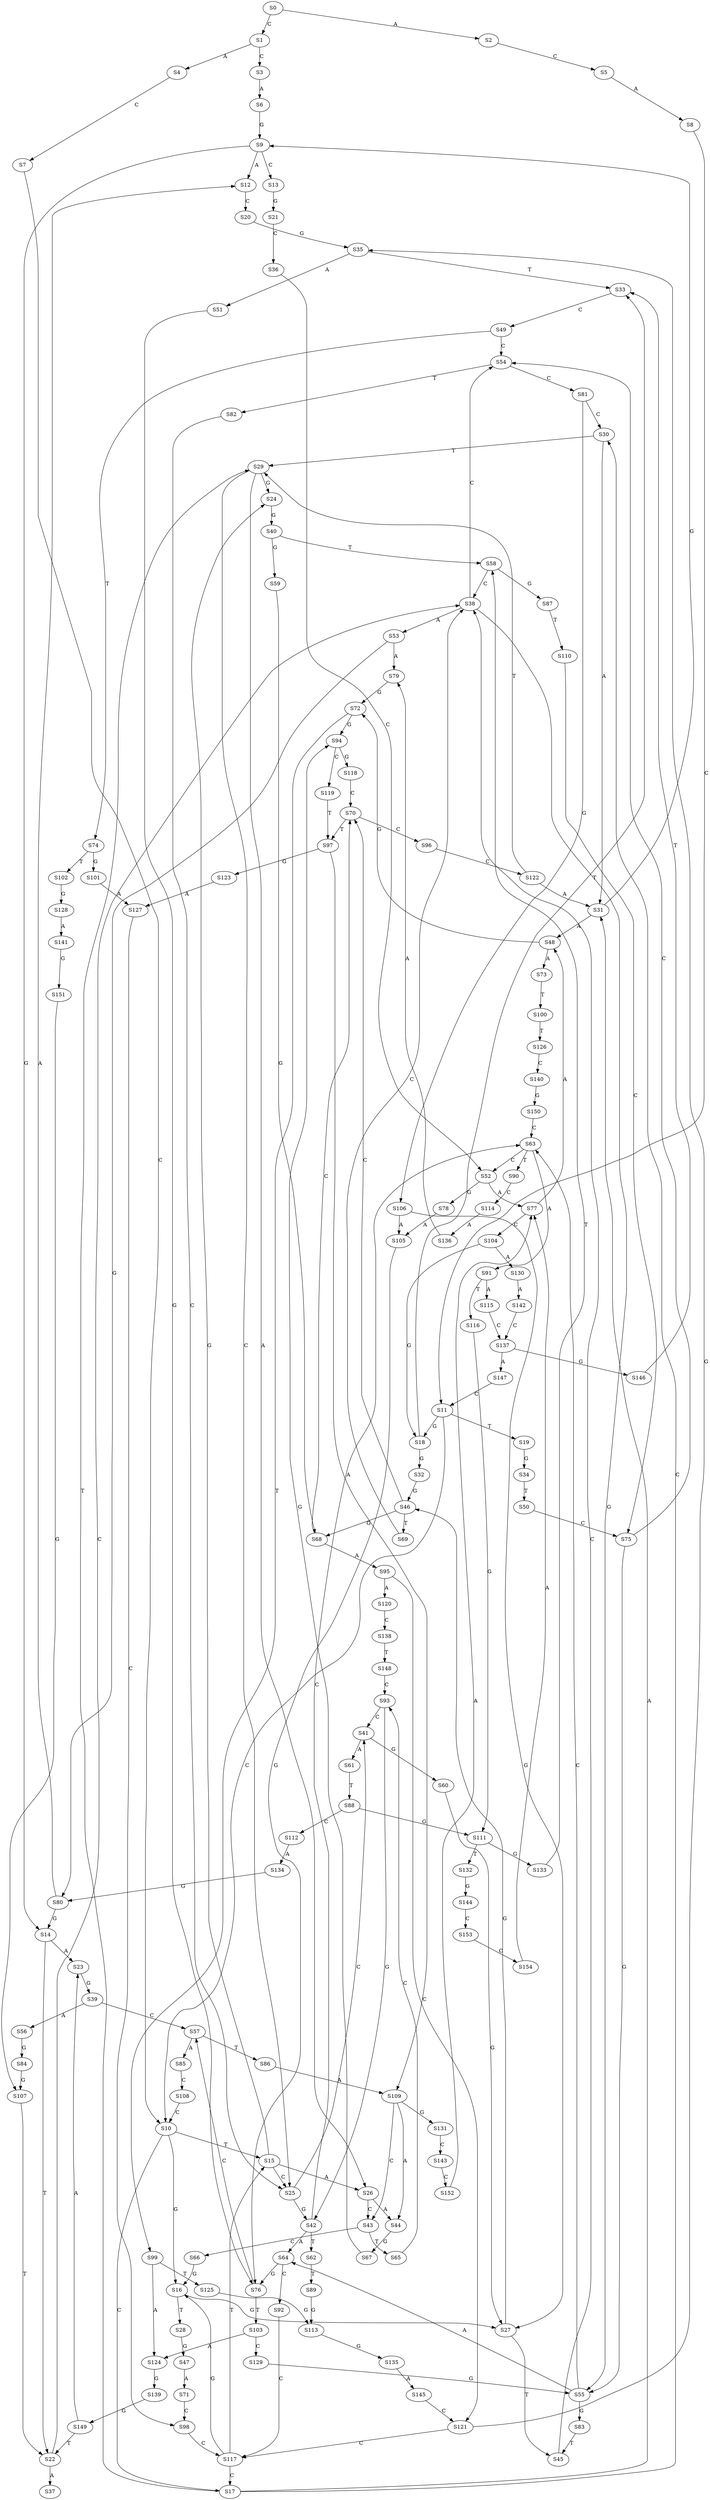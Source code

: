 strict digraph  {
	S0 -> S1 [ label = C ];
	S0 -> S2 [ label = A ];
	S1 -> S3 [ label = C ];
	S1 -> S4 [ label = A ];
	S2 -> S5 [ label = C ];
	S3 -> S6 [ label = A ];
	S4 -> S7 [ label = C ];
	S5 -> S8 [ label = A ];
	S6 -> S9 [ label = G ];
	S7 -> S10 [ label = C ];
	S8 -> S11 [ label = C ];
	S9 -> S12 [ label = A ];
	S9 -> S13 [ label = C ];
	S9 -> S14 [ label = G ];
	S10 -> S15 [ label = T ];
	S10 -> S16 [ label = G ];
	S10 -> S17 [ label = C ];
	S11 -> S10 [ label = C ];
	S11 -> S18 [ label = G ];
	S11 -> S19 [ label = T ];
	S12 -> S20 [ label = C ];
	S13 -> S21 [ label = G ];
	S14 -> S22 [ label = T ];
	S14 -> S23 [ label = A ];
	S15 -> S24 [ label = G ];
	S15 -> S25 [ label = C ];
	S15 -> S26 [ label = A ];
	S16 -> S27 [ label = G ];
	S16 -> S28 [ label = T ];
	S17 -> S29 [ label = T ];
	S17 -> S30 [ label = C ];
	S17 -> S31 [ label = A ];
	S18 -> S32 [ label = G ];
	S18 -> S33 [ label = T ];
	S19 -> S34 [ label = G ];
	S20 -> S35 [ label = G ];
	S21 -> S36 [ label = C ];
	S22 -> S37 [ label = A ];
	S22 -> S38 [ label = C ];
	S23 -> S39 [ label = G ];
	S24 -> S40 [ label = G ];
	S25 -> S41 [ label = C ];
	S25 -> S42 [ label = G ];
	S26 -> S43 [ label = C ];
	S26 -> S44 [ label = A ];
	S27 -> S45 [ label = T ];
	S27 -> S46 [ label = G ];
	S28 -> S47 [ label = G ];
	S29 -> S25 [ label = C ];
	S29 -> S26 [ label = A ];
	S29 -> S24 [ label = G ];
	S30 -> S29 [ label = T ];
	S30 -> S31 [ label = A ];
	S31 -> S48 [ label = A ];
	S31 -> S9 [ label = G ];
	S32 -> S46 [ label = G ];
	S33 -> S49 [ label = C ];
	S34 -> S50 [ label = T ];
	S35 -> S51 [ label = A ];
	S35 -> S33 [ label = T ];
	S36 -> S52 [ label = C ];
	S38 -> S53 [ label = A ];
	S38 -> S54 [ label = C ];
	S38 -> S55 [ label = G ];
	S39 -> S56 [ label = A ];
	S39 -> S57 [ label = C ];
	S40 -> S58 [ label = T ];
	S40 -> S59 [ label = G ];
	S41 -> S60 [ label = G ];
	S41 -> S61 [ label = A ];
	S42 -> S62 [ label = T ];
	S42 -> S63 [ label = C ];
	S42 -> S64 [ label = A ];
	S43 -> S65 [ label = T ];
	S43 -> S66 [ label = C ];
	S44 -> S67 [ label = G ];
	S45 -> S38 [ label = C ];
	S46 -> S68 [ label = G ];
	S46 -> S69 [ label = T ];
	S46 -> S70 [ label = C ];
	S47 -> S71 [ label = A ];
	S48 -> S72 [ label = G ];
	S48 -> S73 [ label = A ];
	S49 -> S74 [ label = T ];
	S49 -> S54 [ label = C ];
	S50 -> S75 [ label = C ];
	S51 -> S76 [ label = G ];
	S52 -> S77 [ label = A ];
	S52 -> S78 [ label = G ];
	S53 -> S79 [ label = A ];
	S53 -> S80 [ label = G ];
	S54 -> S81 [ label = C ];
	S54 -> S82 [ label = T ];
	S55 -> S83 [ label = G ];
	S55 -> S63 [ label = C ];
	S55 -> S64 [ label = A ];
	S56 -> S84 [ label = G ];
	S57 -> S85 [ label = A ];
	S57 -> S86 [ label = T ];
	S58 -> S87 [ label = G ];
	S58 -> S38 [ label = C ];
	S59 -> S68 [ label = G ];
	S60 -> S27 [ label = G ];
	S61 -> S88 [ label = T ];
	S62 -> S89 [ label = T ];
	S63 -> S90 [ label = T ];
	S63 -> S91 [ label = A ];
	S63 -> S52 [ label = C ];
	S64 -> S92 [ label = C ];
	S64 -> S76 [ label = G ];
	S65 -> S93 [ label = C ];
	S66 -> S16 [ label = G ];
	S67 -> S94 [ label = G ];
	S68 -> S70 [ label = C ];
	S68 -> S95 [ label = A ];
	S69 -> S38 [ label = C ];
	S70 -> S96 [ label = C ];
	S70 -> S97 [ label = T ];
	S71 -> S98 [ label = C ];
	S72 -> S99 [ label = T ];
	S72 -> S94 [ label = G ];
	S73 -> S100 [ label = T ];
	S74 -> S101 [ label = G ];
	S74 -> S102 [ label = T ];
	S75 -> S55 [ label = G ];
	S75 -> S54 [ label = C ];
	S76 -> S103 [ label = T ];
	S76 -> S57 [ label = C ];
	S77 -> S104 [ label = C ];
	S77 -> S48 [ label = A ];
	S78 -> S105 [ label = A ];
	S79 -> S72 [ label = G ];
	S80 -> S12 [ label = A ];
	S80 -> S14 [ label = G ];
	S81 -> S106 [ label = G ];
	S81 -> S30 [ label = C ];
	S82 -> S25 [ label = C ];
	S83 -> S45 [ label = T ];
	S84 -> S107 [ label = G ];
	S85 -> S108 [ label = C ];
	S86 -> S109 [ label = A ];
	S87 -> S110 [ label = T ];
	S88 -> S111 [ label = G ];
	S88 -> S112 [ label = C ];
	S89 -> S113 [ label = G ];
	S90 -> S114 [ label = C ];
	S91 -> S115 [ label = A ];
	S91 -> S116 [ label = T ];
	S92 -> S117 [ label = C ];
	S93 -> S41 [ label = C ];
	S93 -> S42 [ label = G ];
	S94 -> S118 [ label = G ];
	S94 -> S119 [ label = C ];
	S95 -> S120 [ label = A ];
	S95 -> S121 [ label = C ];
	S96 -> S122 [ label = C ];
	S97 -> S109 [ label = A ];
	S97 -> S123 [ label = G ];
	S98 -> S117 [ label = C ];
	S99 -> S124 [ label = A ];
	S99 -> S125 [ label = T ];
	S100 -> S126 [ label = T ];
	S101 -> S127 [ label = A ];
	S102 -> S128 [ label = G ];
	S103 -> S129 [ label = C ];
	S103 -> S124 [ label = A ];
	S104 -> S18 [ label = G ];
	S104 -> S130 [ label = A ];
	S105 -> S76 [ label = G ];
	S106 -> S27 [ label = G ];
	S106 -> S105 [ label = A ];
	S107 -> S22 [ label = T ];
	S108 -> S10 [ label = C ];
	S109 -> S131 [ label = G ];
	S109 -> S44 [ label = A ];
	S109 -> S43 [ label = C ];
	S110 -> S75 [ label = C ];
	S111 -> S132 [ label = T ];
	S111 -> S133 [ label = G ];
	S112 -> S134 [ label = A ];
	S113 -> S135 [ label = G ];
	S114 -> S136 [ label = A ];
	S115 -> S137 [ label = C ];
	S116 -> S111 [ label = G ];
	S117 -> S16 [ label = G ];
	S117 -> S15 [ label = T ];
	S117 -> S17 [ label = C ];
	S118 -> S70 [ label = C ];
	S119 -> S97 [ label = T ];
	S120 -> S138 [ label = C ];
	S121 -> S117 [ label = C ];
	S121 -> S35 [ label = G ];
	S122 -> S29 [ label = T ];
	S122 -> S31 [ label = A ];
	S123 -> S127 [ label = A ];
	S124 -> S139 [ label = G ];
	S125 -> S113 [ label = G ];
	S126 -> S140 [ label = C ];
	S127 -> S98 [ label = C ];
	S128 -> S141 [ label = A ];
	S129 -> S55 [ label = G ];
	S130 -> S142 [ label = A ];
	S131 -> S143 [ label = C ];
	S132 -> S144 [ label = G ];
	S133 -> S58 [ label = T ];
	S134 -> S80 [ label = G ];
	S135 -> S145 [ label = A ];
	S136 -> S79 [ label = A ];
	S137 -> S146 [ label = G ];
	S137 -> S147 [ label = A ];
	S138 -> S148 [ label = T ];
	S139 -> S149 [ label = G ];
	S140 -> S150 [ label = G ];
	S141 -> S151 [ label = G ];
	S142 -> S137 [ label = C ];
	S143 -> S152 [ label = C ];
	S144 -> S153 [ label = C ];
	S145 -> S121 [ label = C ];
	S146 -> S33 [ label = T ];
	S147 -> S11 [ label = C ];
	S148 -> S93 [ label = C ];
	S149 -> S23 [ label = A ];
	S149 -> S22 [ label = T ];
	S150 -> S63 [ label = C ];
	S151 -> S107 [ label = G ];
	S152 -> S77 [ label = A ];
	S153 -> S154 [ label = C ];
	S154 -> S77 [ label = A ];
}
